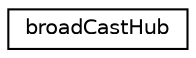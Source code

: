 digraph "Graphical Class Hierarchy"
{
 // LATEX_PDF_SIZE
  edge [fontname="Helvetica",fontsize="10",labelfontname="Helvetica",labelfontsize="10"];
  node [fontname="Helvetica",fontsize="10",shape=record];
  rankdir="LR";
  Node0 [label="broadCastHub",height=0.2,width=0.4,color="black", fillcolor="white", style="filled",URL="$classbroadCastHub.html",tooltip=" "];
}
